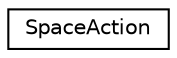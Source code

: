 digraph G
{
  edge [fontname="Helvetica",fontsize="10",labelfontname="Helvetica",labelfontsize="10"];
  node [fontname="Helvetica",fontsize="10",shape=record];
  rankdir=LR;
  Node1 [label="SpaceAction",height=0.2,width=0.4,color="black", fillcolor="white", style="filled",URL="$de/def/structSpaceAction.html"];
}
